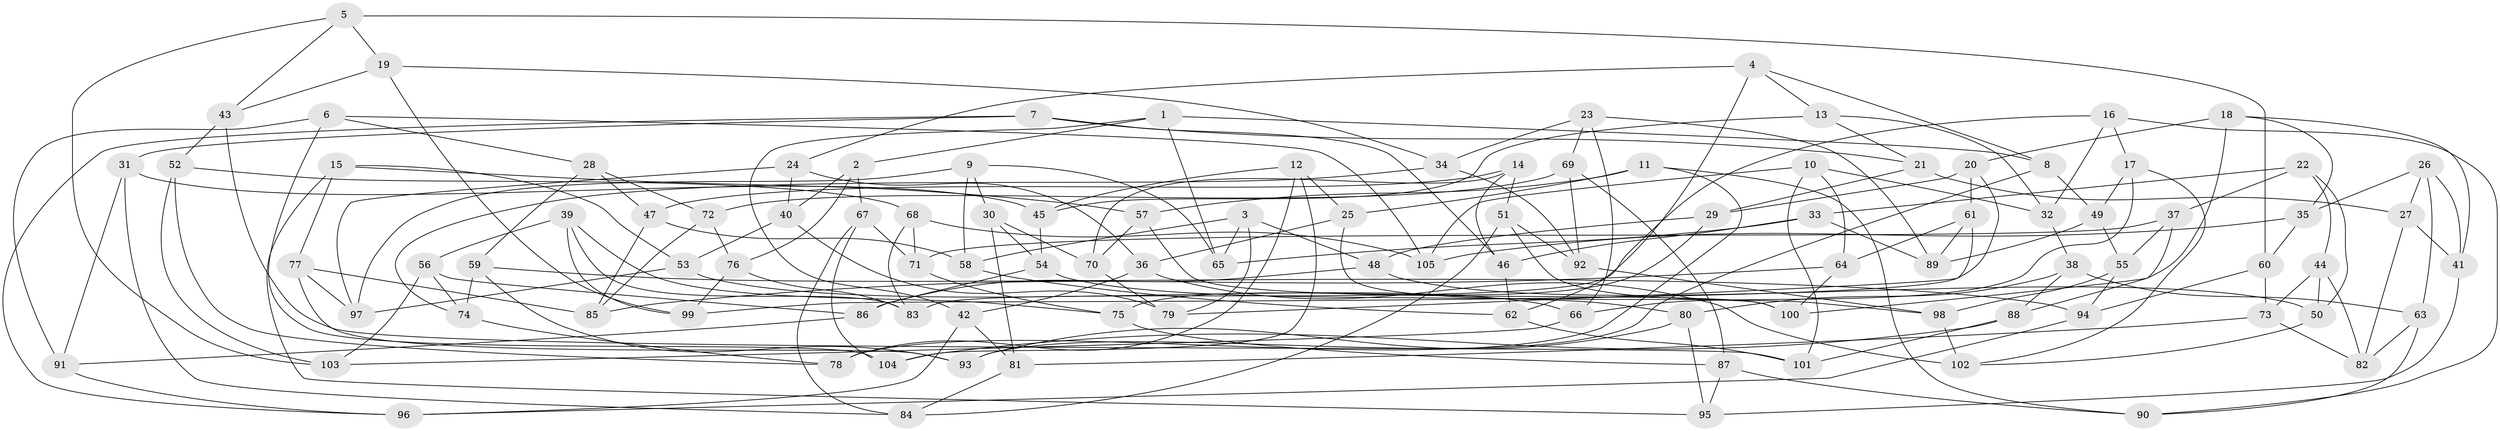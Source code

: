 // coarse degree distribution, {6: 0.410958904109589, 3: 0.0273972602739726, 4: 0.5342465753424658, 5: 0.0273972602739726}
// Generated by graph-tools (version 1.1) at 2025/24/03/03/25 07:24:23]
// undirected, 105 vertices, 210 edges
graph export_dot {
graph [start="1"]
  node [color=gray90,style=filled];
  1;
  2;
  3;
  4;
  5;
  6;
  7;
  8;
  9;
  10;
  11;
  12;
  13;
  14;
  15;
  16;
  17;
  18;
  19;
  20;
  21;
  22;
  23;
  24;
  25;
  26;
  27;
  28;
  29;
  30;
  31;
  32;
  33;
  34;
  35;
  36;
  37;
  38;
  39;
  40;
  41;
  42;
  43;
  44;
  45;
  46;
  47;
  48;
  49;
  50;
  51;
  52;
  53;
  54;
  55;
  56;
  57;
  58;
  59;
  60;
  61;
  62;
  63;
  64;
  65;
  66;
  67;
  68;
  69;
  70;
  71;
  72;
  73;
  74;
  75;
  76;
  77;
  78;
  79;
  80;
  81;
  82;
  83;
  84;
  85;
  86;
  87;
  88;
  89;
  90;
  91;
  92;
  93;
  94;
  95;
  96;
  97;
  98;
  99;
  100;
  101;
  102;
  103;
  104;
  105;
  1 -- 2;
  1 -- 8;
  1 -- 65;
  1 -- 42;
  2 -- 40;
  2 -- 76;
  2 -- 67;
  3 -- 79;
  3 -- 48;
  3 -- 65;
  3 -- 58;
  4 -- 24;
  4 -- 8;
  4 -- 13;
  4 -- 62;
  5 -- 103;
  5 -- 19;
  5 -- 60;
  5 -- 43;
  6 -- 104;
  6 -- 28;
  6 -- 91;
  6 -- 105;
  7 -- 46;
  7 -- 31;
  7 -- 96;
  7 -- 21;
  8 -- 93;
  8 -- 49;
  9 -- 97;
  9 -- 30;
  9 -- 58;
  9 -- 65;
  10 -- 64;
  10 -- 32;
  10 -- 101;
  10 -- 105;
  11 -- 78;
  11 -- 57;
  11 -- 25;
  11 -- 90;
  12 -- 78;
  12 -- 25;
  12 -- 104;
  12 -- 45;
  13 -- 32;
  13 -- 45;
  13 -- 21;
  14 -- 47;
  14 -- 51;
  14 -- 70;
  14 -- 46;
  15 -- 95;
  15 -- 57;
  15 -- 53;
  15 -- 77;
  16 -- 90;
  16 -- 83;
  16 -- 32;
  16 -- 17;
  17 -- 102;
  17 -- 49;
  17 -- 66;
  18 -- 20;
  18 -- 35;
  18 -- 100;
  18 -- 41;
  19 -- 34;
  19 -- 43;
  19 -- 99;
  20 -- 61;
  20 -- 29;
  20 -- 99;
  21 -- 29;
  21 -- 27;
  22 -- 37;
  22 -- 50;
  22 -- 33;
  22 -- 44;
  23 -- 69;
  23 -- 34;
  23 -- 66;
  23 -- 89;
  24 -- 97;
  24 -- 40;
  24 -- 36;
  25 -- 100;
  25 -- 36;
  26 -- 27;
  26 -- 35;
  26 -- 41;
  26 -- 63;
  27 -- 41;
  27 -- 82;
  28 -- 47;
  28 -- 72;
  28 -- 59;
  29 -- 75;
  29 -- 48;
  30 -- 70;
  30 -- 54;
  30 -- 81;
  31 -- 84;
  31 -- 45;
  31 -- 91;
  32 -- 38;
  33 -- 46;
  33 -- 65;
  33 -- 89;
  34 -- 74;
  34 -- 92;
  35 -- 105;
  35 -- 60;
  36 -- 102;
  36 -- 42;
  37 -- 55;
  37 -- 88;
  37 -- 71;
  38 -- 63;
  38 -- 88;
  38 -- 80;
  39 -- 99;
  39 -- 83;
  39 -- 75;
  39 -- 56;
  40 -- 79;
  40 -- 53;
  41 -- 95;
  42 -- 96;
  42 -- 81;
  43 -- 52;
  43 -- 101;
  44 -- 73;
  44 -- 82;
  44 -- 50;
  45 -- 54;
  46 -- 62;
  47 -- 85;
  47 -- 58;
  48 -- 86;
  48 -- 50;
  49 -- 89;
  49 -- 55;
  50 -- 102;
  51 -- 84;
  51 -- 92;
  51 -- 98;
  52 -- 68;
  52 -- 78;
  52 -- 103;
  53 -- 97;
  53 -- 66;
  54 -- 80;
  54 -- 86;
  55 -- 94;
  55 -- 98;
  56 -- 86;
  56 -- 74;
  56 -- 103;
  57 -- 100;
  57 -- 70;
  58 -- 62;
  59 -- 93;
  59 -- 94;
  59 -- 74;
  60 -- 73;
  60 -- 94;
  61 -- 64;
  61 -- 89;
  61 -- 79;
  62 -- 101;
  63 -- 90;
  63 -- 82;
  64 -- 100;
  64 -- 85;
  66 -- 103;
  67 -- 104;
  67 -- 71;
  67 -- 84;
  68 -- 71;
  68 -- 105;
  68 -- 83;
  69 -- 87;
  69 -- 92;
  69 -- 72;
  70 -- 79;
  71 -- 75;
  72 -- 76;
  72 -- 85;
  73 -- 81;
  73 -- 82;
  74 -- 78;
  75 -- 87;
  76 -- 83;
  76 -- 99;
  77 -- 85;
  77 -- 93;
  77 -- 97;
  80 -- 93;
  80 -- 95;
  81 -- 84;
  86 -- 91;
  87 -- 95;
  87 -- 90;
  88 -- 101;
  88 -- 104;
  91 -- 96;
  92 -- 98;
  94 -- 96;
  98 -- 102;
}
